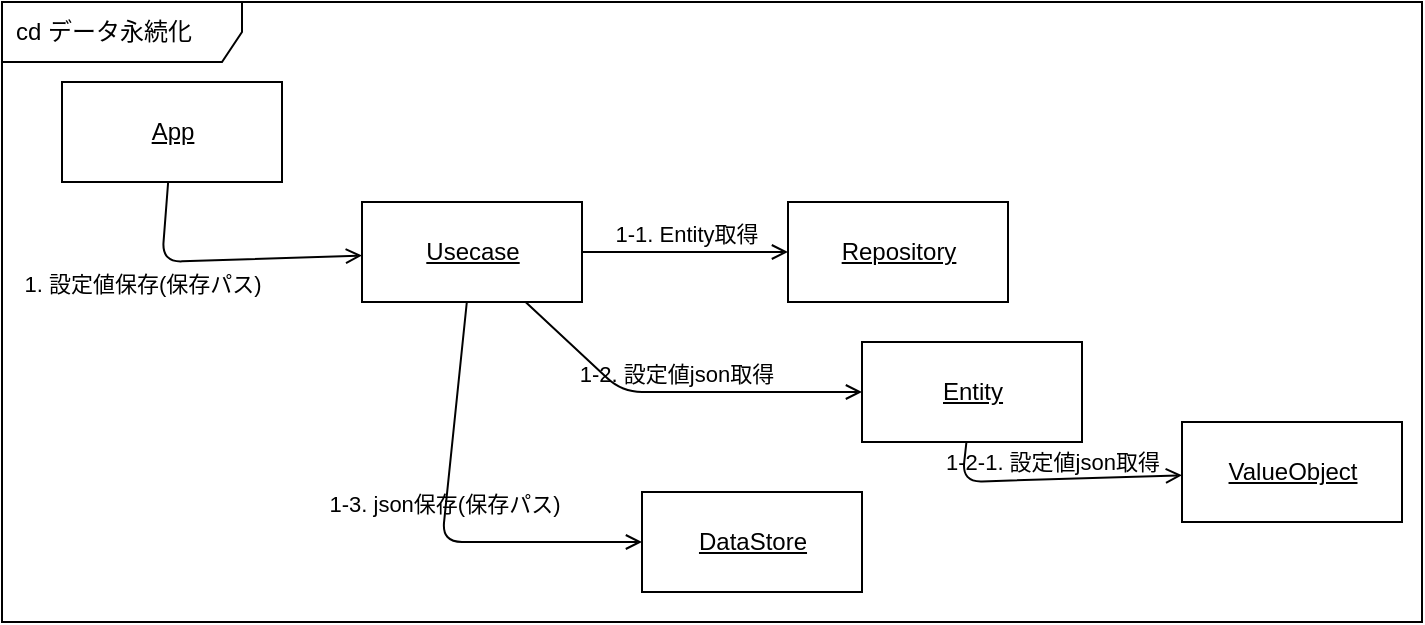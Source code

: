 <mxfile>
    <diagram id="tSSmnuXAkAECprOrDNFG" name="データ永続化">
        <mxGraphModel dx="1386" dy="825" grid="1" gridSize="10" guides="1" tooltips="1" connect="1" arrows="1" fold="1" page="1" pageScale="1" pageWidth="827" pageHeight="1169" math="0" shadow="0">
            <root>
                <mxCell id="0"/>
                <mxCell id="1" parent="0"/>
                <mxCell id="2" value="cd データ永続化" style="shape=umlFrame;whiteSpace=wrap;html=1;width=120;height=30;boundedLbl=1;verticalAlign=middle;align=left;spacingLeft=5;swimlaneFillColor=default;" parent="1" vertex="1">
                    <mxGeometry x="20" y="90" width="710" height="310" as="geometry"/>
                </mxCell>
                <mxCell id="7" value="Usecase" style="html=1;fontStyle=4" parent="1" vertex="1">
                    <mxGeometry x="200" y="190" width="110" height="50" as="geometry"/>
                </mxCell>
                <mxCell id="8" value="DataStore" style="html=1;fontStyle=4" parent="1" vertex="1">
                    <mxGeometry x="340" y="335" width="110" height="50" as="geometry"/>
                </mxCell>
                <mxCell id="9" value="Repository" style="html=1;fontStyle=4" parent="1" vertex="1">
                    <mxGeometry x="413" y="190" width="110" height="50" as="geometry"/>
                </mxCell>
                <mxCell id="10" value="Entity" style="html=1;fontStyle=4" parent="1" vertex="1">
                    <mxGeometry x="450" y="260" width="110" height="50" as="geometry"/>
                </mxCell>
                <mxCell id="11" value="ValueObject" style="html=1;fontStyle=4" parent="1" vertex="1">
                    <mxGeometry x="610" y="300" width="110" height="50" as="geometry"/>
                </mxCell>
                <mxCell id="22" value="App" style="html=1;fontStyle=4" parent="1" vertex="1">
                    <mxGeometry x="50" y="130" width="110" height="50" as="geometry"/>
                </mxCell>
                <mxCell id="24" value="1. 設定値保存(保存パス)" style="html=1;verticalAlign=bottom;labelBackgroundColor=none;endArrow=open;endFill=0;" parent="1" source="22" target="7" edge="1">
                    <mxGeometry x="-0.428" y="-22" width="160" relative="1" as="geometry">
                        <mxPoint x="280" y="320" as="sourcePoint"/>
                        <mxPoint x="440" y="320" as="targetPoint"/>
                        <Array as="points">
                            <mxPoint x="100" y="220"/>
                        </Array>
                        <mxPoint x="-11" y="-2" as="offset"/>
                    </mxGeometry>
                </mxCell>
                <mxCell id="25" value="1-1. Entity取得" style="html=1;verticalAlign=bottom;labelBackgroundColor=none;endArrow=open;endFill=0;" parent="1" source="7" target="9" edge="1">
                    <mxGeometry width="160" relative="1" as="geometry">
                        <mxPoint x="280" y="320" as="sourcePoint"/>
                        <mxPoint x="440" y="320" as="targetPoint"/>
                    </mxGeometry>
                </mxCell>
                <mxCell id="26" value="1-2. 設定値json取得" style="html=1;verticalAlign=bottom;labelBackgroundColor=none;endArrow=open;endFill=0;" parent="1" source="7" target="10" edge="1">
                    <mxGeometry width="160" relative="1" as="geometry">
                        <mxPoint x="270" y="290" as="sourcePoint"/>
                        <mxPoint x="470" y="290" as="targetPoint"/>
                        <Array as="points">
                            <mxPoint x="330" y="285"/>
                        </Array>
                    </mxGeometry>
                </mxCell>
                <mxCell id="27" value="1-2-1. 設定値json取得" style="html=1;verticalAlign=bottom;labelBackgroundColor=none;endArrow=open;endFill=0;" parent="1" source="10" target="11" edge="1">
                    <mxGeometry width="160" relative="1" as="geometry">
                        <mxPoint x="330" y="235" as="sourcePoint"/>
                        <mxPoint x="530" y="235" as="targetPoint"/>
                        <Array as="points">
                            <mxPoint x="500" y="330"/>
                        </Array>
                    </mxGeometry>
                </mxCell>
                <mxCell id="28" value="1-3. json保存(保存パス)" style="html=1;verticalAlign=bottom;labelBackgroundColor=none;endArrow=open;endFill=0;" parent="1" source="7" target="8" edge="1">
                    <mxGeometry width="160" relative="1" as="geometry">
                        <mxPoint x="340" y="245" as="sourcePoint"/>
                        <mxPoint x="540" y="245" as="targetPoint"/>
                        <Array as="points">
                            <mxPoint x="240" y="360"/>
                        </Array>
                    </mxGeometry>
                </mxCell>
            </root>
        </mxGraphModel>
    </diagram>
    <diagram id="o52IZ32zdicpHdGbvZ0Q" name="データ読み込み">
        <mxGraphModel dx="1386" dy="825" grid="1" gridSize="10" guides="1" tooltips="1" connect="1" arrows="1" fold="1" page="1" pageScale="1" pageWidth="827" pageHeight="1169" math="0" shadow="0">
            <root>
                <mxCell id="0"/>
                <mxCell id="1" parent="0"/>
                <mxCell id="2KClH39hQaHsoaeSfs-2-1" value="cd データ読み込み" style="shape=umlFrame;whiteSpace=wrap;html=1;width=120;height=30;boundedLbl=1;verticalAlign=middle;align=left;spacingLeft=5;swimlaneFillColor=default;" parent="1" vertex="1">
                    <mxGeometry x="20" y="90" width="710" height="310" as="geometry"/>
                </mxCell>
                <mxCell id="2KClH39hQaHsoaeSfs-2-2" value="Usecase" style="html=1;fontStyle=4" parent="1" vertex="1">
                    <mxGeometry x="200" y="190" width="110" height="50" as="geometry"/>
                </mxCell>
                <mxCell id="2KClH39hQaHsoaeSfs-2-3" value="DataStore" style="html=1;fontStyle=4" parent="1" vertex="1">
                    <mxGeometry x="340" y="335" width="110" height="50" as="geometry"/>
                </mxCell>
                <mxCell id="2KClH39hQaHsoaeSfs-2-4" value="Repository" style="html=1;fontStyle=4" parent="1" vertex="1">
                    <mxGeometry x="413" y="190" width="110" height="50" as="geometry"/>
                </mxCell>
                <mxCell id="2KClH39hQaHsoaeSfs-2-5" value="Entity" style="html=1;fontStyle=4" parent="1" vertex="1">
                    <mxGeometry x="450" y="260" width="110" height="50" as="geometry"/>
                </mxCell>
                <mxCell id="2KClH39hQaHsoaeSfs-2-6" value="ValueObject" style="html=1;fontStyle=4" parent="1" vertex="1">
                    <mxGeometry x="610" y="300" width="110" height="50" as="geometry"/>
                </mxCell>
                <mxCell id="2KClH39hQaHsoaeSfs-2-7" value="App" style="html=1;fontStyle=4" parent="1" vertex="1">
                    <mxGeometry x="50" y="130" width="110" height="50" as="geometry"/>
                </mxCell>
                <mxCell id="2KClH39hQaHsoaeSfs-2-8" value="1. 設定値読み込み(読み込みパス)" style="html=1;verticalAlign=bottom;labelBackgroundColor=none;endArrow=open;endFill=0;" parent="1" source="2KClH39hQaHsoaeSfs-2-7" target="2KClH39hQaHsoaeSfs-2-2" edge="1">
                    <mxGeometry x="-0.365" y="-20" width="160" relative="1" as="geometry">
                        <mxPoint x="280" y="320" as="sourcePoint"/>
                        <mxPoint x="440" y="320" as="targetPoint"/>
                        <Array as="points">
                            <mxPoint x="100" y="220"/>
                        </Array>
                        <mxPoint as="offset"/>
                    </mxGeometry>
                </mxCell>
                <mxCell id="2KClH39hQaHsoaeSfs-2-9" value="1-2. Entity取得" style="html=1;verticalAlign=bottom;labelBackgroundColor=none;endArrow=open;endFill=0;" parent="1" source="2KClH39hQaHsoaeSfs-2-2" target="2KClH39hQaHsoaeSfs-2-4" edge="1">
                    <mxGeometry width="160" relative="1" as="geometry">
                        <mxPoint x="280" y="320" as="sourcePoint"/>
                        <mxPoint x="440" y="320" as="targetPoint"/>
                    </mxGeometry>
                </mxCell>
                <mxCell id="2KClH39hQaHsoaeSfs-2-10" value="1-3. 設定値展開" style="html=1;verticalAlign=bottom;labelBackgroundColor=none;endArrow=open;endFill=0;" parent="1" source="2KClH39hQaHsoaeSfs-2-2" target="2KClH39hQaHsoaeSfs-2-5" edge="1">
                    <mxGeometry width="160" relative="1" as="geometry">
                        <mxPoint x="270" y="290" as="sourcePoint"/>
                        <mxPoint x="470" y="290" as="targetPoint"/>
                        <Array as="points">
                            <mxPoint x="330" y="285"/>
                        </Array>
                    </mxGeometry>
                </mxCell>
                <mxCell id="2KClH39hQaHsoaeSfs-2-11" value="1-3-1. 設定値展開" style="html=1;verticalAlign=bottom;labelBackgroundColor=none;endArrow=open;endFill=0;" parent="1" source="2KClH39hQaHsoaeSfs-2-5" target="2KClH39hQaHsoaeSfs-2-6" edge="1">
                    <mxGeometry width="160" relative="1" as="geometry">
                        <mxPoint x="330" y="235" as="sourcePoint"/>
                        <mxPoint x="530" y="235" as="targetPoint"/>
                        <Array as="points">
                            <mxPoint x="500" y="330"/>
                        </Array>
                    </mxGeometry>
                </mxCell>
                <mxCell id="2KClH39hQaHsoaeSfs-2-12" value="1-2. json読み込み(読み込みパス)" style="html=1;verticalAlign=bottom;labelBackgroundColor=none;endArrow=open;endFill=0;" parent="1" source="2KClH39hQaHsoaeSfs-2-2" target="2KClH39hQaHsoaeSfs-2-3" edge="1">
                    <mxGeometry width="160" relative="1" as="geometry">
                        <mxPoint x="340" y="245" as="sourcePoint"/>
                        <mxPoint x="540" y="245" as="targetPoint"/>
                        <Array as="points">
                            <mxPoint x="240" y="360"/>
                        </Array>
                    </mxGeometry>
                </mxCell>
                <mxCell id="2KClH39hQaHsoaeSfs-2-13" value="1-4. Entity保存" style="html=1;verticalAlign=bottom;labelBackgroundColor=none;endArrow=open;endFill=0;" parent="1" source="2KClH39hQaHsoaeSfs-2-2" target="2KClH39hQaHsoaeSfs-2-4" edge="1">
                    <mxGeometry width="160" relative="1" as="geometry">
                        <mxPoint x="320" y="225" as="sourcePoint"/>
                        <mxPoint x="423" y="225" as="targetPoint"/>
                        <Array as="points">
                            <mxPoint x="350" y="140"/>
                        </Array>
                    </mxGeometry>
                </mxCell>
            </root>
        </mxGraphModel>
    </diagram>
</mxfile>